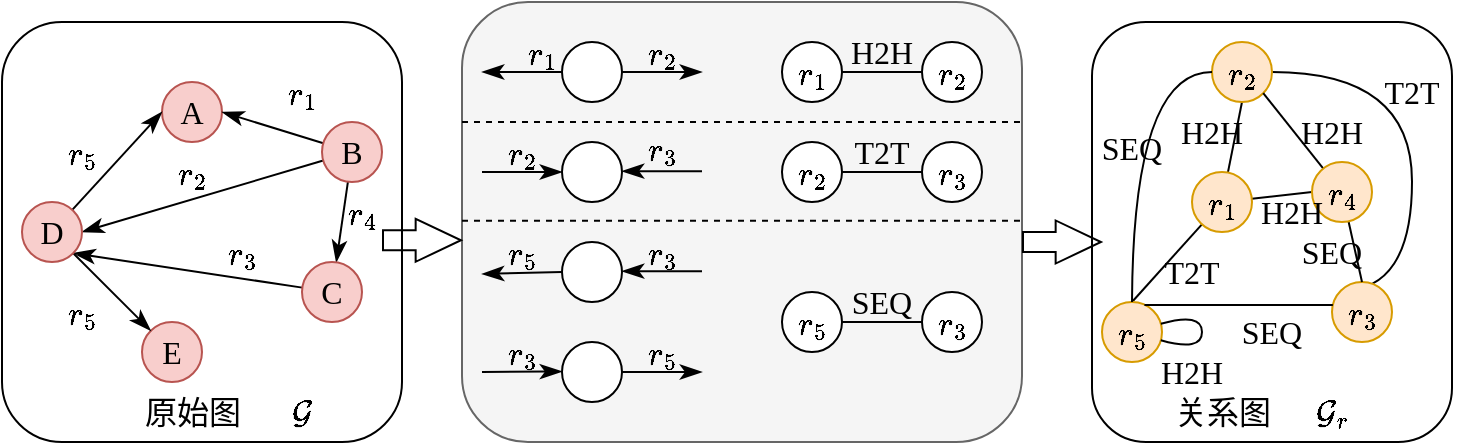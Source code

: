 <mxfile version="26.2.13">
  <diagram name="第 1 页" id="AyyLHQCJ35BeyhHwehsR">
    <mxGraphModel dx="1323" dy="1382" grid="1" gridSize="10" guides="1" tooltips="1" connect="1" arrows="1" fold="1" page="0" pageScale="1" pageWidth="827" pageHeight="1169" math="1" shadow="0">
      <root>
        <mxCell id="0" />
        <mxCell id="1" parent="0" />
        <mxCell id="AXdwlv0kfo9XUWebcFwi-100" value="" style="rounded=1;whiteSpace=wrap;html=1;fontFamily=Times New Roman;fontSize=16;fontColor=default;labelBackgroundColor=default;" parent="1" vertex="1">
          <mxGeometry x="435" y="-730" width="180" height="210" as="geometry" />
        </mxCell>
        <mxCell id="AXdwlv0kfo9XUWebcFwi-97" value="" style="rounded=1;whiteSpace=wrap;html=1;fontFamily=Times New Roman;fontSize=16;fontColor=default;labelBackgroundColor=default;" parent="1" vertex="1">
          <mxGeometry x="-110" y="-730" width="200" height="210" as="geometry" />
        </mxCell>
        <mxCell id="AXdwlv0kfo9XUWebcFwi-90" value="" style="rounded=1;whiteSpace=wrap;html=1;fontFamily=Times New Roman;fontSize=16;fontColor=#333333;labelBackgroundColor=default;fillColor=#f5f5f5;strokeColor=#666666;" parent="1" vertex="1">
          <mxGeometry x="120" y="-740" width="280" height="220" as="geometry" />
        </mxCell>
        <mxCell id="AXdwlv0kfo9XUWebcFwi-1" value="A" style="ellipse;whiteSpace=wrap;html=1;aspect=fixed;fillColor=#f8cecc;strokeColor=#b85450;fontFamily=Times New Roman;fontSize=16;" parent="1" vertex="1">
          <mxGeometry x="-30" y="-700" width="30" height="30" as="geometry" />
        </mxCell>
        <mxCell id="AXdwlv0kfo9XUWebcFwi-6" style="edgeStyle=none;curved=1;rounded=0;orthogonalLoop=1;jettySize=auto;html=1;entryX=1;entryY=0.5;entryDx=0;entryDy=0;fontSize=16;startSize=8;endSize=8;endArrow=classicThin;endFill=1;fontFamily=Times New Roman;" parent="1" source="AXdwlv0kfo9XUWebcFwi-2" target="AXdwlv0kfo9XUWebcFwi-1" edge="1">
          <mxGeometry relative="1" as="geometry" />
        </mxCell>
        <mxCell id="AXdwlv0kfo9XUWebcFwi-8" style="edgeStyle=none;shape=connector;curved=1;rounded=0;orthogonalLoop=1;jettySize=auto;html=1;entryX=1;entryY=0.5;entryDx=0;entryDy=0;strokeColor=default;align=center;verticalAlign=middle;fontFamily=Times New Roman;fontSize=16;fontColor=default;labelBackgroundColor=default;startSize=8;endArrow=classicThin;endFill=1;endSize=8;" parent="1" source="AXdwlv0kfo9XUWebcFwi-2" target="AXdwlv0kfo9XUWebcFwi-5" edge="1">
          <mxGeometry relative="1" as="geometry" />
        </mxCell>
        <mxCell id="AXdwlv0kfo9XUWebcFwi-10" style="edgeStyle=none;shape=connector;curved=1;rounded=0;orthogonalLoop=1;jettySize=auto;html=1;strokeColor=default;align=center;verticalAlign=middle;fontFamily=Times New Roman;fontSize=16;fontColor=default;labelBackgroundColor=default;startSize=8;endArrow=classicThin;endFill=1;endSize=8;" parent="1" source="AXdwlv0kfo9XUWebcFwi-2" target="AXdwlv0kfo9XUWebcFwi-3" edge="1">
          <mxGeometry relative="1" as="geometry" />
        </mxCell>
        <mxCell id="AXdwlv0kfo9XUWebcFwi-2" value="B" style="ellipse;whiteSpace=wrap;html=1;aspect=fixed;fillColor=#f8cecc;strokeColor=#b85450;fontFamily=Times New Roman;fontSize=16;" parent="1" vertex="1">
          <mxGeometry x="50" y="-680" width="30" height="30" as="geometry" />
        </mxCell>
        <mxCell id="AXdwlv0kfo9XUWebcFwi-9" style="edgeStyle=none;shape=connector;curved=1;rounded=0;orthogonalLoop=1;jettySize=auto;html=1;entryX=1;entryY=1;entryDx=0;entryDy=0;strokeColor=default;align=center;verticalAlign=middle;fontFamily=Times New Roman;fontSize=16;fontColor=default;labelBackgroundColor=default;startSize=8;endArrow=classicThin;endFill=1;endSize=8;" parent="1" source="AXdwlv0kfo9XUWebcFwi-3" target="AXdwlv0kfo9XUWebcFwi-5" edge="1">
          <mxGeometry relative="1" as="geometry" />
        </mxCell>
        <mxCell id="AXdwlv0kfo9XUWebcFwi-3" value="C" style="ellipse;whiteSpace=wrap;html=1;aspect=fixed;fillColor=#f8cecc;strokeColor=#b85450;fontFamily=Times New Roman;fontSize=16;" parent="1" vertex="1">
          <mxGeometry x="40" y="-610" width="30" height="30" as="geometry" />
        </mxCell>
        <mxCell id="AXdwlv0kfo9XUWebcFwi-4" value="E" style="ellipse;whiteSpace=wrap;html=1;aspect=fixed;fillColor=#f8cecc;strokeColor=#b85450;fontFamily=Times New Roman;fontSize=16;" parent="1" vertex="1">
          <mxGeometry x="-40" y="-580" width="30" height="30" as="geometry" />
        </mxCell>
        <mxCell id="AXdwlv0kfo9XUWebcFwi-7" style="edgeStyle=none;shape=connector;curved=1;rounded=0;orthogonalLoop=1;jettySize=auto;html=1;entryX=0;entryY=0.5;entryDx=0;entryDy=0;strokeColor=default;align=center;verticalAlign=middle;fontFamily=Times New Roman;fontSize=16;fontColor=default;labelBackgroundColor=default;startSize=8;endArrow=classicThin;endFill=1;endSize=8;" parent="1" source="AXdwlv0kfo9XUWebcFwi-5" target="AXdwlv0kfo9XUWebcFwi-1" edge="1">
          <mxGeometry relative="1" as="geometry" />
        </mxCell>
        <mxCell id="AXdwlv0kfo9XUWebcFwi-11" style="edgeStyle=none;shape=connector;curved=1;rounded=0;orthogonalLoop=1;jettySize=auto;html=1;entryX=0;entryY=0;entryDx=0;entryDy=0;strokeColor=default;align=center;verticalAlign=middle;fontFamily=Times New Roman;fontSize=16;fontColor=default;labelBackgroundColor=default;startSize=8;endArrow=classicThin;endFill=1;endSize=8;" parent="1" source="AXdwlv0kfo9XUWebcFwi-5" target="AXdwlv0kfo9XUWebcFwi-4" edge="1">
          <mxGeometry relative="1" as="geometry" />
        </mxCell>
        <mxCell id="AXdwlv0kfo9XUWebcFwi-5" value="D" style="ellipse;whiteSpace=wrap;html=1;aspect=fixed;fillColor=#f8cecc;strokeColor=#b85450;fontFamily=Times New Roman;fontSize=16;" parent="1" vertex="1">
          <mxGeometry x="-100" y="-640" width="30" height="30" as="geometry" />
        </mxCell>
        <mxCell id="AXdwlv0kfo9XUWebcFwi-13" value="$$r_1$$" style="text;html=1;align=center;verticalAlign=middle;whiteSpace=wrap;rounded=0;fontFamily=Times New Roman;fontSize=16;fontColor=default;labelBackgroundColor=none;" parent="1" vertex="1">
          <mxGeometry x="10" y="-710" width="60" height="30" as="geometry" />
        </mxCell>
        <mxCell id="AXdwlv0kfo9XUWebcFwi-14" value="$$r_2$$" style="text;html=1;align=center;verticalAlign=middle;whiteSpace=wrap;rounded=0;fontFamily=Times New Roman;fontSize=16;fontColor=default;labelBackgroundColor=none;" parent="1" vertex="1">
          <mxGeometry x="-45" y="-670" width="60" height="30" as="geometry" />
        </mxCell>
        <mxCell id="AXdwlv0kfo9XUWebcFwi-15" value="$$r_3$$" style="text;html=1;align=center;verticalAlign=middle;whiteSpace=wrap;rounded=0;fontFamily=Times New Roman;fontSize=16;fontColor=default;labelBackgroundColor=none;" parent="1" vertex="1">
          <mxGeometry x="-20" y="-630" width="60" height="30" as="geometry" />
        </mxCell>
        <mxCell id="AXdwlv0kfo9XUWebcFwi-16" value="$$r_5$$" style="text;html=1;align=center;verticalAlign=middle;whiteSpace=wrap;rounded=0;fontFamily=Times New Roman;fontSize=16;fontColor=default;labelBackgroundColor=none;" parent="1" vertex="1">
          <mxGeometry x="-100" y="-680" width="60" height="30" as="geometry" />
        </mxCell>
        <mxCell id="AXdwlv0kfo9XUWebcFwi-17" value="$$r_5$$" style="text;html=1;align=center;verticalAlign=middle;whiteSpace=wrap;rounded=0;fontFamily=Times New Roman;fontSize=16;fontColor=default;labelBackgroundColor=none;" parent="1" vertex="1">
          <mxGeometry x="-100" y="-600" width="60" height="30" as="geometry" />
        </mxCell>
        <mxCell id="AXdwlv0kfo9XUWebcFwi-19" style="edgeStyle=none;shape=connector;curved=1;rounded=0;orthogonalLoop=1;jettySize=auto;html=1;strokeColor=default;align=center;verticalAlign=middle;fontFamily=Times New Roman;fontSize=16;fontColor=default;labelBackgroundColor=default;startSize=8;endArrow=classicThin;endFill=1;endSize=8;" parent="1" source="AXdwlv0kfo9XUWebcFwi-18" edge="1">
          <mxGeometry relative="1" as="geometry">
            <mxPoint x="130" y="-705" as="targetPoint" />
          </mxGeometry>
        </mxCell>
        <mxCell id="AXdwlv0kfo9XUWebcFwi-20" style="edgeStyle=none;shape=connector;curved=1;rounded=0;orthogonalLoop=1;jettySize=auto;html=1;strokeColor=default;align=center;verticalAlign=middle;fontFamily=Times New Roman;fontSize=16;fontColor=default;labelBackgroundColor=default;startSize=8;endArrow=classicThin;endFill=1;endSize=8;" parent="1" source="AXdwlv0kfo9XUWebcFwi-18" edge="1">
          <mxGeometry relative="1" as="geometry">
            <mxPoint x="240" y="-705" as="targetPoint" />
          </mxGeometry>
        </mxCell>
        <mxCell id="AXdwlv0kfo9XUWebcFwi-18" value="" style="ellipse;whiteSpace=wrap;html=1;aspect=fixed;fontFamily=Times New Roman;fontSize=16;fontColor=default;labelBackgroundColor=default;" parent="1" vertex="1">
          <mxGeometry x="170" y="-720" width="30" height="30" as="geometry" />
        </mxCell>
        <mxCell id="AXdwlv0kfo9XUWebcFwi-21" value="$$r_1$$" style="text;html=1;align=center;verticalAlign=middle;whiteSpace=wrap;rounded=0;fontFamily=Times New Roman;fontSize=16;fontColor=default;labelBackgroundColor=none;" parent="1" vertex="1">
          <mxGeometry x="130" y="-730" width="60" height="30" as="geometry" />
        </mxCell>
        <mxCell id="AXdwlv0kfo9XUWebcFwi-22" value="$$r_2$$" style="text;html=1;align=center;verticalAlign=middle;whiteSpace=wrap;rounded=0;fontFamily=Times New Roman;fontSize=16;fontColor=default;labelBackgroundColor=none;" parent="1" vertex="1">
          <mxGeometry x="190" y="-730" width="60" height="30" as="geometry" />
        </mxCell>
        <mxCell id="AXdwlv0kfo9XUWebcFwi-24" style="edgeStyle=none;shape=connector;curved=1;rounded=0;orthogonalLoop=1;jettySize=auto;html=1;strokeColor=default;align=center;verticalAlign=middle;fontFamily=Times New Roman;fontSize=16;fontColor=default;labelBackgroundColor=default;startSize=8;endArrow=classicThin;endFill=1;endSize=8;" parent="1" edge="1">
          <mxGeometry relative="1" as="geometry">
            <mxPoint x="200" y="-655.43" as="targetPoint" />
            <mxPoint x="240" y="-655.43" as="sourcePoint" />
          </mxGeometry>
        </mxCell>
        <mxCell id="AXdwlv0kfo9XUWebcFwi-25" value="" style="ellipse;whiteSpace=wrap;html=1;aspect=fixed;fontFamily=Times New Roman;fontSize=16;fontColor=default;labelBackgroundColor=default;" parent="1" vertex="1">
          <mxGeometry x="170" y="-670" width="30" height="30" as="geometry" />
        </mxCell>
        <mxCell id="AXdwlv0kfo9XUWebcFwi-26" value="$$r_2$$" style="text;html=1;align=center;verticalAlign=middle;whiteSpace=wrap;rounded=0;fontFamily=Times New Roman;fontSize=16;fontColor=default;labelBackgroundColor=none;" parent="1" vertex="1">
          <mxGeometry x="120" y="-680" width="60" height="30" as="geometry" />
        </mxCell>
        <mxCell id="AXdwlv0kfo9XUWebcFwi-27" value="$$r_3$$" style="text;html=1;align=center;verticalAlign=middle;whiteSpace=wrap;rounded=0;fontFamily=Times New Roman;fontSize=16;fontColor=default;labelBackgroundColor=none;" parent="1" vertex="1">
          <mxGeometry x="190" y="-680" width="60" height="25" as="geometry" />
        </mxCell>
        <mxCell id="AXdwlv0kfo9XUWebcFwi-28" style="edgeStyle=none;shape=connector;curved=1;rounded=0;orthogonalLoop=1;jettySize=auto;html=1;strokeColor=default;align=center;verticalAlign=middle;fontFamily=Times New Roman;fontSize=16;fontColor=default;labelBackgroundColor=default;startSize=8;endArrow=classicThin;endFill=1;endSize=8;entryX=0;entryY=0.5;entryDx=0;entryDy=0;" parent="1" target="AXdwlv0kfo9XUWebcFwi-25" edge="1">
          <mxGeometry relative="1" as="geometry">
            <mxPoint x="80" y="-620" as="targetPoint" />
            <mxPoint x="130" y="-655" as="sourcePoint" />
          </mxGeometry>
        </mxCell>
        <mxCell id="AXdwlv0kfo9XUWebcFwi-29" style="edgeStyle=none;shape=connector;curved=1;rounded=0;orthogonalLoop=1;jettySize=auto;html=1;strokeColor=default;align=center;verticalAlign=middle;fontFamily=Times New Roman;fontSize=16;fontColor=default;labelBackgroundColor=default;startSize=8;endArrow=classicThin;endFill=1;endSize=8;" parent="1" edge="1">
          <mxGeometry relative="1" as="geometry">
            <mxPoint x="200" y="-605.43" as="targetPoint" />
            <mxPoint x="240" y="-605.43" as="sourcePoint" />
          </mxGeometry>
        </mxCell>
        <mxCell id="AXdwlv0kfo9XUWebcFwi-30" value="" style="ellipse;whiteSpace=wrap;html=1;aspect=fixed;fontFamily=Times New Roman;fontSize=16;fontColor=default;labelBackgroundColor=default;" parent="1" vertex="1">
          <mxGeometry x="170" y="-620" width="30" height="30" as="geometry" />
        </mxCell>
        <mxCell id="AXdwlv0kfo9XUWebcFwi-31" value="$$r_5$$" style="text;html=1;align=center;verticalAlign=middle;whiteSpace=wrap;rounded=0;fontFamily=Times New Roman;fontSize=16;fontColor=default;labelBackgroundColor=none;" parent="1" vertex="1">
          <mxGeometry x="120" y="-630" width="60" height="30" as="geometry" />
        </mxCell>
        <mxCell id="AXdwlv0kfo9XUWebcFwi-32" value="$$r_3$$" style="text;html=1;align=center;verticalAlign=middle;whiteSpace=wrap;rounded=0;fontFamily=Times New Roman;fontSize=16;fontColor=default;labelBackgroundColor=none;" parent="1" vertex="1">
          <mxGeometry x="190" y="-630" width="60" height="30" as="geometry" />
        </mxCell>
        <mxCell id="AXdwlv0kfo9XUWebcFwi-33" style="edgeStyle=none;shape=connector;curved=1;rounded=0;orthogonalLoop=1;jettySize=auto;html=1;strokeColor=default;align=center;verticalAlign=middle;fontFamily=Times New Roman;fontSize=16;fontColor=default;labelBackgroundColor=default;startSize=8;endArrow=classicThin;endFill=1;endSize=8;exitX=0;exitY=0.5;exitDx=0;exitDy=0;" parent="1" source="AXdwlv0kfo9XUWebcFwi-30" edge="1">
          <mxGeometry relative="1" as="geometry">
            <mxPoint x="130" y="-604" as="targetPoint" />
            <mxPoint x="180" y="-580" as="sourcePoint" />
          </mxGeometry>
        </mxCell>
        <mxCell id="AXdwlv0kfo9XUWebcFwi-34" style="edgeStyle=none;shape=connector;curved=1;rounded=0;orthogonalLoop=1;jettySize=auto;html=1;strokeColor=default;align=center;verticalAlign=middle;fontFamily=Times New Roman;fontSize=16;fontColor=default;labelBackgroundColor=default;startSize=8;endArrow=classicThin;endFill=1;endSize=8;exitX=1;exitY=0.5;exitDx=0;exitDy=0;" parent="1" source="AXdwlv0kfo9XUWebcFwi-35" edge="1">
          <mxGeometry relative="1" as="geometry">
            <mxPoint x="240" y="-555" as="targetPoint" />
            <mxPoint x="300" y="-555.43" as="sourcePoint" />
          </mxGeometry>
        </mxCell>
        <mxCell id="AXdwlv0kfo9XUWebcFwi-35" value="" style="ellipse;whiteSpace=wrap;html=1;aspect=fixed;fontFamily=Times New Roman;fontSize=16;fontColor=default;labelBackgroundColor=default;" parent="1" vertex="1">
          <mxGeometry x="170" y="-570" width="30" height="30" as="geometry" />
        </mxCell>
        <mxCell id="AXdwlv0kfo9XUWebcFwi-36" value="$$r_3$$" style="text;html=1;align=center;verticalAlign=middle;whiteSpace=wrap;rounded=0;fontFamily=Times New Roman;fontSize=16;fontColor=default;labelBackgroundColor=none;" parent="1" vertex="1">
          <mxGeometry x="120" y="-580" width="60" height="30" as="geometry" />
        </mxCell>
        <mxCell id="AXdwlv0kfo9XUWebcFwi-37" value="$$r_5$$" style="text;html=1;align=center;verticalAlign=middle;whiteSpace=wrap;rounded=0;fontFamily=Times New Roman;fontSize=16;fontColor=default;labelBackgroundColor=none;" parent="1" vertex="1">
          <mxGeometry x="190" y="-580" width="60" height="30" as="geometry" />
        </mxCell>
        <mxCell id="AXdwlv0kfo9XUWebcFwi-38" style="edgeStyle=none;shape=connector;curved=1;rounded=0;orthogonalLoop=1;jettySize=auto;html=1;strokeColor=default;align=center;verticalAlign=middle;fontFamily=Times New Roman;fontSize=16;fontColor=default;labelBackgroundColor=default;startSize=8;endArrow=classicThin;endFill=1;endSize=8;entryX=0.042;entryY=0.862;entryDx=0;entryDy=0;entryPerimeter=0;" parent="1" edge="1">
          <mxGeometry relative="1" as="geometry">
            <mxPoint x="170.0" y="-555.24" as="targetPoint" />
            <mxPoint x="130" y="-555" as="sourcePoint" />
          </mxGeometry>
        </mxCell>
        <mxCell id="AXdwlv0kfo9XUWebcFwi-39" value="$$r_4$$" style="text;html=1;align=center;verticalAlign=middle;whiteSpace=wrap;rounded=0;fontFamily=Times New Roman;fontSize=16;fontColor=default;labelBackgroundColor=none;" parent="1" vertex="1">
          <mxGeometry x="40" y="-650" width="60" height="30" as="geometry" />
        </mxCell>
        <mxCell id="AXdwlv0kfo9XUWebcFwi-50" style="edgeStyle=none;shape=connector;curved=1;rounded=0;orthogonalLoop=1;jettySize=auto;html=1;entryX=0;entryY=0.5;entryDx=0;entryDy=0;strokeColor=default;align=center;verticalAlign=middle;fontFamily=Times New Roman;fontSize=16;fontColor=default;labelBackgroundColor=default;startSize=8;endArrow=none;endFill=1;endSize=8;startFill=0;" parent="1" source="AXdwlv0kfo9XUWebcFwi-41" target="AXdwlv0kfo9XUWebcFwi-43" edge="1">
          <mxGeometry relative="1" as="geometry" />
        </mxCell>
        <mxCell id="AXdwlv0kfo9XUWebcFwi-41" value="&lt;span&gt;$$r_1$$&lt;/span&gt;" style="ellipse;whiteSpace=wrap;html=1;aspect=fixed;fontFamily=Times New Roman;fontSize=16;fontColor=default;labelBackgroundColor=none;" parent="1" vertex="1">
          <mxGeometry x="280" y="-720" width="30" height="30" as="geometry" />
        </mxCell>
        <mxCell id="AXdwlv0kfo9XUWebcFwi-43" value="&lt;span&gt;$$r_2$$&lt;/span&gt;" style="ellipse;whiteSpace=wrap;html=1;aspect=fixed;fontFamily=Times New Roman;fontSize=16;fontColor=default;labelBackgroundColor=none;" parent="1" vertex="1">
          <mxGeometry x="350" y="-720" width="30" height="30" as="geometry" />
        </mxCell>
        <mxCell id="AXdwlv0kfo9XUWebcFwi-51" style="edgeStyle=none;shape=connector;curved=1;rounded=0;orthogonalLoop=1;jettySize=auto;html=1;entryX=0;entryY=0.5;entryDx=0;entryDy=0;strokeColor=default;align=center;verticalAlign=middle;fontFamily=Times New Roman;fontSize=16;fontColor=default;labelBackgroundColor=default;startSize=8;endArrow=none;endFill=1;endSize=8;startFill=0;" parent="1" source="AXdwlv0kfo9XUWebcFwi-44" target="AXdwlv0kfo9XUWebcFwi-45" edge="1">
          <mxGeometry relative="1" as="geometry" />
        </mxCell>
        <mxCell id="AXdwlv0kfo9XUWebcFwi-44" value="&lt;span&gt;$$r_2$$&lt;/span&gt;" style="ellipse;whiteSpace=wrap;html=1;aspect=fixed;fontFamily=Times New Roman;fontSize=16;fontColor=default;labelBackgroundColor=none;" parent="1" vertex="1">
          <mxGeometry x="280" y="-670" width="30" height="30" as="geometry" />
        </mxCell>
        <mxCell id="AXdwlv0kfo9XUWebcFwi-45" value="&lt;span&gt;$$r_3$$&lt;/span&gt;" style="ellipse;whiteSpace=wrap;html=1;aspect=fixed;fontFamily=Times New Roman;fontSize=16;fontColor=default;labelBackgroundColor=none;" parent="1" vertex="1">
          <mxGeometry x="350" y="-670" width="30" height="30" as="geometry" />
        </mxCell>
        <mxCell id="AXdwlv0kfo9XUWebcFwi-52" style="edgeStyle=none;shape=connector;curved=1;rounded=0;orthogonalLoop=1;jettySize=auto;html=1;strokeColor=default;align=center;verticalAlign=middle;fontFamily=Times New Roman;fontSize=16;fontColor=default;labelBackgroundColor=default;startSize=8;endArrow=none;endFill=1;endSize=8;startFill=0;" parent="1" source="AXdwlv0kfo9XUWebcFwi-46" target="AXdwlv0kfo9XUWebcFwi-47" edge="1">
          <mxGeometry relative="1" as="geometry" />
        </mxCell>
        <mxCell id="AXdwlv0kfo9XUWebcFwi-46" value="&lt;span&gt;$$r_5$$&lt;/span&gt;" style="ellipse;whiteSpace=wrap;html=1;aspect=fixed;fontFamily=Times New Roman;fontSize=16;fontColor=default;labelBackgroundColor=none;" parent="1" vertex="1">
          <mxGeometry x="280" y="-595" width="30" height="30" as="geometry" />
        </mxCell>
        <mxCell id="AXdwlv0kfo9XUWebcFwi-47" value="&lt;span&gt;$$r_3$$&lt;/span&gt;" style="ellipse;whiteSpace=wrap;html=1;aspect=fixed;fontFamily=Times New Roman;fontSize=16;fontColor=default;labelBackgroundColor=none;" parent="1" vertex="1">
          <mxGeometry x="350" y="-595" width="30" height="30" as="geometry" />
        </mxCell>
        <mxCell id="AXdwlv0kfo9XUWebcFwi-54" value="H2H" style="text;html=1;align=center;verticalAlign=middle;whiteSpace=wrap;rounded=0;fontFamily=Times New Roman;fontSize=16;fontColor=default;labelBackgroundColor=none;" parent="1" vertex="1">
          <mxGeometry x="300" y="-730" width="60" height="30" as="geometry" />
        </mxCell>
        <mxCell id="AXdwlv0kfo9XUWebcFwi-55" value="T2T" style="text;html=1;align=center;verticalAlign=middle;whiteSpace=wrap;rounded=0;fontFamily=Times New Roman;fontSize=16;fontColor=default;labelBackgroundColor=none;" parent="1" vertex="1">
          <mxGeometry x="300" y="-680" width="60" height="30" as="geometry" />
        </mxCell>
        <mxCell id="AXdwlv0kfo9XUWebcFwi-56" value="SEQ" style="text;html=1;align=center;verticalAlign=middle;whiteSpace=wrap;rounded=0;fontFamily=Times New Roman;fontSize=16;fontColor=default;labelBackgroundColor=none;" parent="1" vertex="1">
          <mxGeometry x="300" y="-605" width="60" height="30" as="geometry" />
        </mxCell>
        <mxCell id="AXdwlv0kfo9XUWebcFwi-83" style="shape=connector;rounded=0;orthogonalLoop=1;jettySize=auto;html=1;strokeColor=default;align=center;verticalAlign=middle;fontFamily=Times New Roman;fontSize=16;fontColor=default;labelBackgroundColor=default;startFill=0;startSize=8;endArrow=none;endFill=1;endSize=8;" parent="1" source="AXdwlv0kfo9XUWebcFwi-58" edge="1">
          <mxGeometry relative="1" as="geometry">
            <mxPoint x="455" y="-590" as="targetPoint" />
          </mxGeometry>
        </mxCell>
        <mxCell id="AXdwlv0kfo9XUWebcFwi-84" style="shape=connector;rounded=0;orthogonalLoop=1;jettySize=auto;html=1;entryX=0.5;entryY=1;entryDx=0;entryDy=0;strokeColor=default;align=center;verticalAlign=middle;fontFamily=Times New Roman;fontSize=16;fontColor=default;labelBackgroundColor=default;startFill=0;startSize=8;endArrow=none;endFill=1;endSize=8;" parent="1" source="AXdwlv0kfo9XUWebcFwi-58" target="AXdwlv0kfo9XUWebcFwi-59" edge="1">
          <mxGeometry relative="1" as="geometry" />
        </mxCell>
        <mxCell id="AXdwlv0kfo9XUWebcFwi-85" style="shape=connector;rounded=0;orthogonalLoop=1;jettySize=auto;html=1;entryX=0;entryY=0.5;entryDx=0;entryDy=0;strokeColor=default;align=center;verticalAlign=middle;fontFamily=Times New Roman;fontSize=16;fontColor=default;labelBackgroundColor=default;startFill=0;startSize=8;endArrow=none;endFill=1;endSize=8;" parent="1" source="AXdwlv0kfo9XUWebcFwi-58" target="AXdwlv0kfo9XUWebcFwi-62" edge="1">
          <mxGeometry relative="1" as="geometry" />
        </mxCell>
        <mxCell id="AXdwlv0kfo9XUWebcFwi-58" value="&lt;span&gt;$$r_1$$&lt;/span&gt;" style="ellipse;whiteSpace=wrap;html=1;aspect=fixed;fontFamily=Times New Roman;fontSize=16;labelBackgroundColor=none;fillColor=#ffe6cc;strokeColor=#d79b00;" parent="1" vertex="1">
          <mxGeometry x="485" y="-655" width="30" height="30" as="geometry" />
        </mxCell>
        <mxCell id="AXdwlv0kfo9XUWebcFwi-67" style="edgeStyle=orthogonalEdgeStyle;shape=connector;curved=1;rounded=0;orthogonalLoop=1;jettySize=auto;html=1;entryX=0;entryY=0;entryDx=0;entryDy=0;strokeColor=default;align=center;verticalAlign=middle;fontFamily=Times New Roman;fontSize=16;fontColor=default;labelBackgroundColor=default;startFill=0;startSize=8;endArrow=none;endFill=1;endSize=8;" parent="1" source="AXdwlv0kfo9XUWebcFwi-59" target="AXdwlv0kfo9XUWebcFwi-60" edge="1">
          <mxGeometry relative="1" as="geometry">
            <Array as="points">
              <mxPoint x="595" y="-705" />
              <mxPoint x="595" y="-596" />
            </Array>
          </mxGeometry>
        </mxCell>
        <mxCell id="AXdwlv0kfo9XUWebcFwi-59" value="&lt;span&gt;$$r_2$$&lt;/span&gt;" style="ellipse;whiteSpace=wrap;html=1;aspect=fixed;fontFamily=Times New Roman;fontSize=16;labelBackgroundColor=none;fillColor=#ffe6cc;strokeColor=#d79b00;" parent="1" vertex="1">
          <mxGeometry x="495" y="-720" width="30" height="30" as="geometry" />
        </mxCell>
        <mxCell id="AXdwlv0kfo9XUWebcFwi-60" value="&lt;span&gt;$$r_3$$&lt;/span&gt;" style="ellipse;whiteSpace=wrap;html=1;aspect=fixed;fontFamily=Times New Roman;fontSize=16;labelBackgroundColor=none;fillColor=#ffe6cc;strokeColor=#d79b00;" parent="1" vertex="1">
          <mxGeometry x="555" y="-600" width="30" height="30" as="geometry" />
        </mxCell>
        <mxCell id="AXdwlv0kfo9XUWebcFwi-73" style="edgeStyle=orthogonalEdgeStyle;shape=connector;curved=1;rounded=0;orthogonalLoop=1;jettySize=auto;html=1;strokeColor=default;align=center;verticalAlign=middle;fontFamily=Times New Roman;fontSize=16;fontColor=default;labelBackgroundColor=default;startFill=0;startSize=8;endArrow=none;endFill=1;endSize=8;entryX=0.5;entryY=1;entryDx=0;entryDy=0;exitX=1;exitY=0.5;exitDx=0;exitDy=0;" parent="1" source="AXdwlv0kfo9XUWebcFwi-61" target="AXdwlv0kfo9XUWebcFwi-61" edge="1">
          <mxGeometry relative="1" as="geometry">
            <mxPoint x="515" y="-530" as="targetPoint" />
          </mxGeometry>
        </mxCell>
        <mxCell id="AXdwlv0kfo9XUWebcFwi-61" value="&lt;span&gt;$$r_5$$&lt;/span&gt;" style="ellipse;whiteSpace=wrap;html=1;aspect=fixed;fontFamily=Times New Roman;fontSize=16;labelBackgroundColor=none;fillColor=#ffe6cc;strokeColor=#d79b00;" parent="1" vertex="1">
          <mxGeometry x="440" y="-590" width="30" height="30" as="geometry" />
        </mxCell>
        <mxCell id="AXdwlv0kfo9XUWebcFwi-86" style="edgeStyle=none;shape=connector;rounded=0;orthogonalLoop=1;jettySize=auto;html=1;entryX=1;entryY=1;entryDx=0;entryDy=0;strokeColor=default;align=center;verticalAlign=middle;fontFamily=Times New Roman;fontSize=16;fontColor=default;labelBackgroundColor=default;startFill=0;startSize=8;endArrow=none;endFill=1;endSize=8;" parent="1" source="AXdwlv0kfo9XUWebcFwi-62" target="AXdwlv0kfo9XUWebcFwi-59" edge="1">
          <mxGeometry relative="1" as="geometry" />
        </mxCell>
        <mxCell id="AXdwlv0kfo9XUWebcFwi-87" style="edgeStyle=none;shape=connector;rounded=0;orthogonalLoop=1;jettySize=auto;html=1;entryX=0.5;entryY=0;entryDx=0;entryDy=0;strokeColor=default;align=center;verticalAlign=middle;fontFamily=Times New Roman;fontSize=16;fontColor=default;labelBackgroundColor=default;startFill=0;startSize=8;endArrow=none;endFill=1;endSize=8;" parent="1" source="AXdwlv0kfo9XUWebcFwi-62" target="AXdwlv0kfo9XUWebcFwi-60" edge="1">
          <mxGeometry relative="1" as="geometry" />
        </mxCell>
        <mxCell id="AXdwlv0kfo9XUWebcFwi-62" value="&lt;span&gt;$$r_4$$&lt;/span&gt;" style="ellipse;whiteSpace=wrap;html=1;aspect=fixed;fontFamily=Times New Roman;fontSize=16;labelBackgroundColor=none;fillColor=#ffe6cc;strokeColor=#d79b00;" parent="1" vertex="1">
          <mxGeometry x="545" y="-660" width="30" height="30" as="geometry" />
        </mxCell>
        <mxCell id="AXdwlv0kfo9XUWebcFwi-66" value="SEQ" style="text;html=1;align=center;verticalAlign=middle;whiteSpace=wrap;rounded=0;fontFamily=Times New Roman;fontSize=16;fontColor=default;labelBackgroundColor=none;" parent="1" vertex="1">
          <mxGeometry x="525" y="-630" width="60" height="30" as="geometry" />
        </mxCell>
        <mxCell id="AXdwlv0kfo9XUWebcFwi-68" value="T2T" style="text;html=1;align=center;verticalAlign=middle;whiteSpace=wrap;rounded=0;fontFamily=Times New Roman;fontSize=16;fontColor=default;labelBackgroundColor=none;" parent="1" vertex="1">
          <mxGeometry x="455" y="-620" width="60" height="30" as="geometry" />
        </mxCell>
        <mxCell id="AXdwlv0kfo9XUWebcFwi-70" value="SEQ" style="text;html=1;align=center;verticalAlign=middle;whiteSpace=wrap;rounded=0;fontFamily=Times New Roman;fontSize=16;fontColor=default;labelBackgroundColor=none;" parent="1" vertex="1">
          <mxGeometry x="495" y="-590" width="60" height="30" as="geometry" />
        </mxCell>
        <mxCell id="AXdwlv0kfo9XUWebcFwi-71" style="edgeStyle=orthogonalEdgeStyle;shape=connector;curved=1;rounded=0;orthogonalLoop=1;jettySize=auto;html=1;strokeColor=default;align=center;verticalAlign=middle;fontFamily=Times New Roman;fontSize=16;fontColor=default;labelBackgroundColor=default;startFill=0;startSize=8;endArrow=none;endFill=1;endSize=8;" parent="1" source="AXdwlv0kfo9XUWebcFwi-59" edge="1">
          <mxGeometry relative="1" as="geometry">
            <mxPoint x="455" y="-590" as="targetPoint" />
          </mxGeometry>
        </mxCell>
        <mxCell id="AXdwlv0kfo9XUWebcFwi-72" value="SEQ" style="text;html=1;align=center;verticalAlign=middle;whiteSpace=wrap;rounded=0;fontFamily=Times New Roman;fontSize=16;fontColor=default;labelBackgroundColor=none;" parent="1" vertex="1">
          <mxGeometry x="425" y="-682.5" width="60" height="30" as="geometry" />
        </mxCell>
        <mxCell id="AXdwlv0kfo9XUWebcFwi-74" style="edgeStyle=none;shape=connector;curved=1;rounded=0;orthogonalLoop=1;jettySize=auto;html=1;strokeColor=default;align=center;verticalAlign=middle;fontFamily=Times New Roman;fontSize=16;fontColor=default;labelBackgroundColor=default;startFill=0;startSize=8;endArrow=none;endFill=1;endSize=8;" parent="1" source="AXdwlv0kfo9XUWebcFwi-61" target="AXdwlv0kfo9XUWebcFwi-61" edge="1">
          <mxGeometry relative="1" as="geometry" />
        </mxCell>
        <mxCell id="AXdwlv0kfo9XUWebcFwi-75" value="H2H" style="text;html=1;align=center;verticalAlign=middle;whiteSpace=wrap;rounded=0;fontFamily=Times New Roman;fontSize=16;fontColor=default;labelBackgroundColor=none;" parent="1" vertex="1">
          <mxGeometry x="455" y="-570" width="60" height="30" as="geometry" />
        </mxCell>
        <mxCell id="AXdwlv0kfo9XUWebcFwi-76" style="edgeStyle=orthogonalEdgeStyle;shape=connector;curved=1;rounded=0;orthogonalLoop=1;jettySize=auto;html=1;entryX=0.707;entryY=0.048;entryDx=0;entryDy=0;entryPerimeter=0;strokeColor=default;align=center;verticalAlign=middle;fontFamily=Times New Roman;fontSize=16;fontColor=default;labelBackgroundColor=default;startFill=0;startSize=8;endArrow=none;endFill=1;endSize=8;" parent="1" source="AXdwlv0kfo9XUWebcFwi-60" target="AXdwlv0kfo9XUWebcFwi-61" edge="1">
          <mxGeometry relative="1" as="geometry">
            <Array as="points">
              <mxPoint x="585" y="-589" />
            </Array>
          </mxGeometry>
        </mxCell>
        <mxCell id="AXdwlv0kfo9XUWebcFwi-78" value="H2H" style="text;html=1;align=center;verticalAlign=middle;whiteSpace=wrap;rounded=0;fontFamily=Times New Roman;fontSize=16;fontColor=default;labelBackgroundColor=none;" parent="1" vertex="1">
          <mxGeometry x="465" y="-690" width="60" height="30" as="geometry" />
        </mxCell>
        <mxCell id="AXdwlv0kfo9XUWebcFwi-80" value="T2T" style="text;html=1;align=center;verticalAlign=middle;whiteSpace=wrap;rounded=0;fontFamily=Times New Roman;fontSize=16;fontColor=default;labelBackgroundColor=none;" parent="1" vertex="1">
          <mxGeometry x="565" y="-710" width="60" height="30" as="geometry" />
        </mxCell>
        <mxCell id="AXdwlv0kfo9XUWebcFwi-88" value="H2H" style="text;html=1;align=center;verticalAlign=middle;whiteSpace=wrap;rounded=0;fontFamily=Times New Roman;fontSize=16;fontColor=default;labelBackgroundColor=none;" parent="1" vertex="1">
          <mxGeometry x="525" y="-690" width="60" height="30" as="geometry" />
        </mxCell>
        <mxCell id="AXdwlv0kfo9XUWebcFwi-89" value="H2H" style="text;html=1;align=center;verticalAlign=middle;whiteSpace=wrap;rounded=0;fontFamily=Times New Roman;fontSize=16;fontColor=default;labelBackgroundColor=none;" parent="1" vertex="1">
          <mxGeometry x="505" y="-650" width="60" height="30" as="geometry" />
        </mxCell>
        <mxCell id="AXdwlv0kfo9XUWebcFwi-93" value="" style="shape=flexArrow;endArrow=classic;html=1;rounded=0;strokeColor=default;align=center;verticalAlign=middle;fontFamily=Times New Roman;fontSize=16;fontColor=default;labelBackgroundColor=default;startSize=8;endSize=7.225;endWidth=10.526;" parent="1" edge="1">
          <mxGeometry width="50" height="50" relative="1" as="geometry">
            <mxPoint x="80" y="-620.87" as="sourcePoint" />
            <mxPoint x="120" y="-620.87" as="targetPoint" />
          </mxGeometry>
        </mxCell>
        <mxCell id="AXdwlv0kfo9XUWebcFwi-94" value="" style="shape=flexArrow;endArrow=classic;html=1;rounded=0;strokeColor=default;align=center;verticalAlign=middle;fontFamily=Times New Roman;fontSize=16;fontColor=default;labelBackgroundColor=default;startSize=8;endSize=7.225;endWidth=10.526;" parent="1" edge="1">
          <mxGeometry width="50" height="50" relative="1" as="geometry">
            <mxPoint x="400" y="-620" as="sourcePoint" />
            <mxPoint x="440" y="-620" as="targetPoint" />
          </mxGeometry>
        </mxCell>
        <mxCell id="AXdwlv0kfo9XUWebcFwi-95" value="" style="endArrow=none;dashed=1;html=1;rounded=0;strokeColor=default;align=center;verticalAlign=middle;fontFamily=Times New Roman;fontSize=16;fontColor=default;labelBackgroundColor=default;startSize=8;endSize=8;exitX=0;exitY=0;exitDx=0;exitDy=0;" parent="1" source="AXdwlv0kfo9XUWebcFwi-26" edge="1">
          <mxGeometry width="50" height="50" relative="1" as="geometry">
            <mxPoint x="100" y="-705" as="sourcePoint" />
            <mxPoint x="400" y="-680" as="targetPoint" />
          </mxGeometry>
        </mxCell>
        <mxCell id="AXdwlv0kfo9XUWebcFwi-96" value="" style="endArrow=none;dashed=1;html=1;rounded=0;strokeColor=default;align=center;verticalAlign=middle;fontFamily=Times New Roman;fontSize=16;fontColor=default;labelBackgroundColor=default;startSize=8;endSize=8;exitX=0;exitY=0;exitDx=0;exitDy=0;" parent="1" edge="1">
          <mxGeometry width="50" height="50" relative="1" as="geometry">
            <mxPoint x="120" y="-630.61" as="sourcePoint" />
            <mxPoint x="400" y="-630.61" as="targetPoint" />
          </mxGeometry>
        </mxCell>
        <mxCell id="AXdwlv0kfo9XUWebcFwi-98" value="&lt;font face=&quot;宋体&quot;&gt;原始图&lt;/font&gt;" style="text;html=1;align=center;verticalAlign=middle;whiteSpace=wrap;rounded=0;fontFamily=Times New Roman;fontSize=16;fontColor=default;labelBackgroundColor=none;" parent="1" vertex="1">
          <mxGeometry x="-57.5" y="-550" width="85" height="30" as="geometry" />
        </mxCell>
        <mxCell id="AXdwlv0kfo9XUWebcFwi-99" value="&lt;span&gt;&lt;font&gt;$$\mathcal{G}$$&lt;/font&gt;&lt;/span&gt;" style="text;html=1;align=center;verticalAlign=middle;whiteSpace=wrap;rounded=0;fontFamily=Times New Roman;fontSize=16;fontColor=default;labelBackgroundColor=none;" parent="1" vertex="1">
          <mxGeometry x="10" y="-550" width="60" height="30" as="geometry" />
        </mxCell>
        <mxCell id="AXdwlv0kfo9XUWebcFwi-103" value="&lt;font face=&quot;宋体&quot;&gt;关系图&lt;/font&gt;" style="text;html=1;align=center;verticalAlign=middle;whiteSpace=wrap;rounded=0;fontFamily=Times New Roman;fontSize=16;fontColor=default;labelBackgroundColor=none;" parent="1" vertex="1">
          <mxGeometry x="457.5" y="-550" width="85" height="30" as="geometry" />
        </mxCell>
        <mxCell id="AXdwlv0kfo9XUWebcFwi-104" value="&lt;span&gt;&lt;font&gt;$$\mathcal{G}_r$$&lt;/font&gt;&lt;/span&gt;" style="text;html=1;align=center;verticalAlign=middle;whiteSpace=wrap;rounded=0;fontFamily=Times New Roman;fontSize=16;fontColor=default;labelBackgroundColor=none;" parent="1" vertex="1">
          <mxGeometry x="525" y="-550" width="60" height="30" as="geometry" />
        </mxCell>
      </root>
    </mxGraphModel>
  </diagram>
</mxfile>
